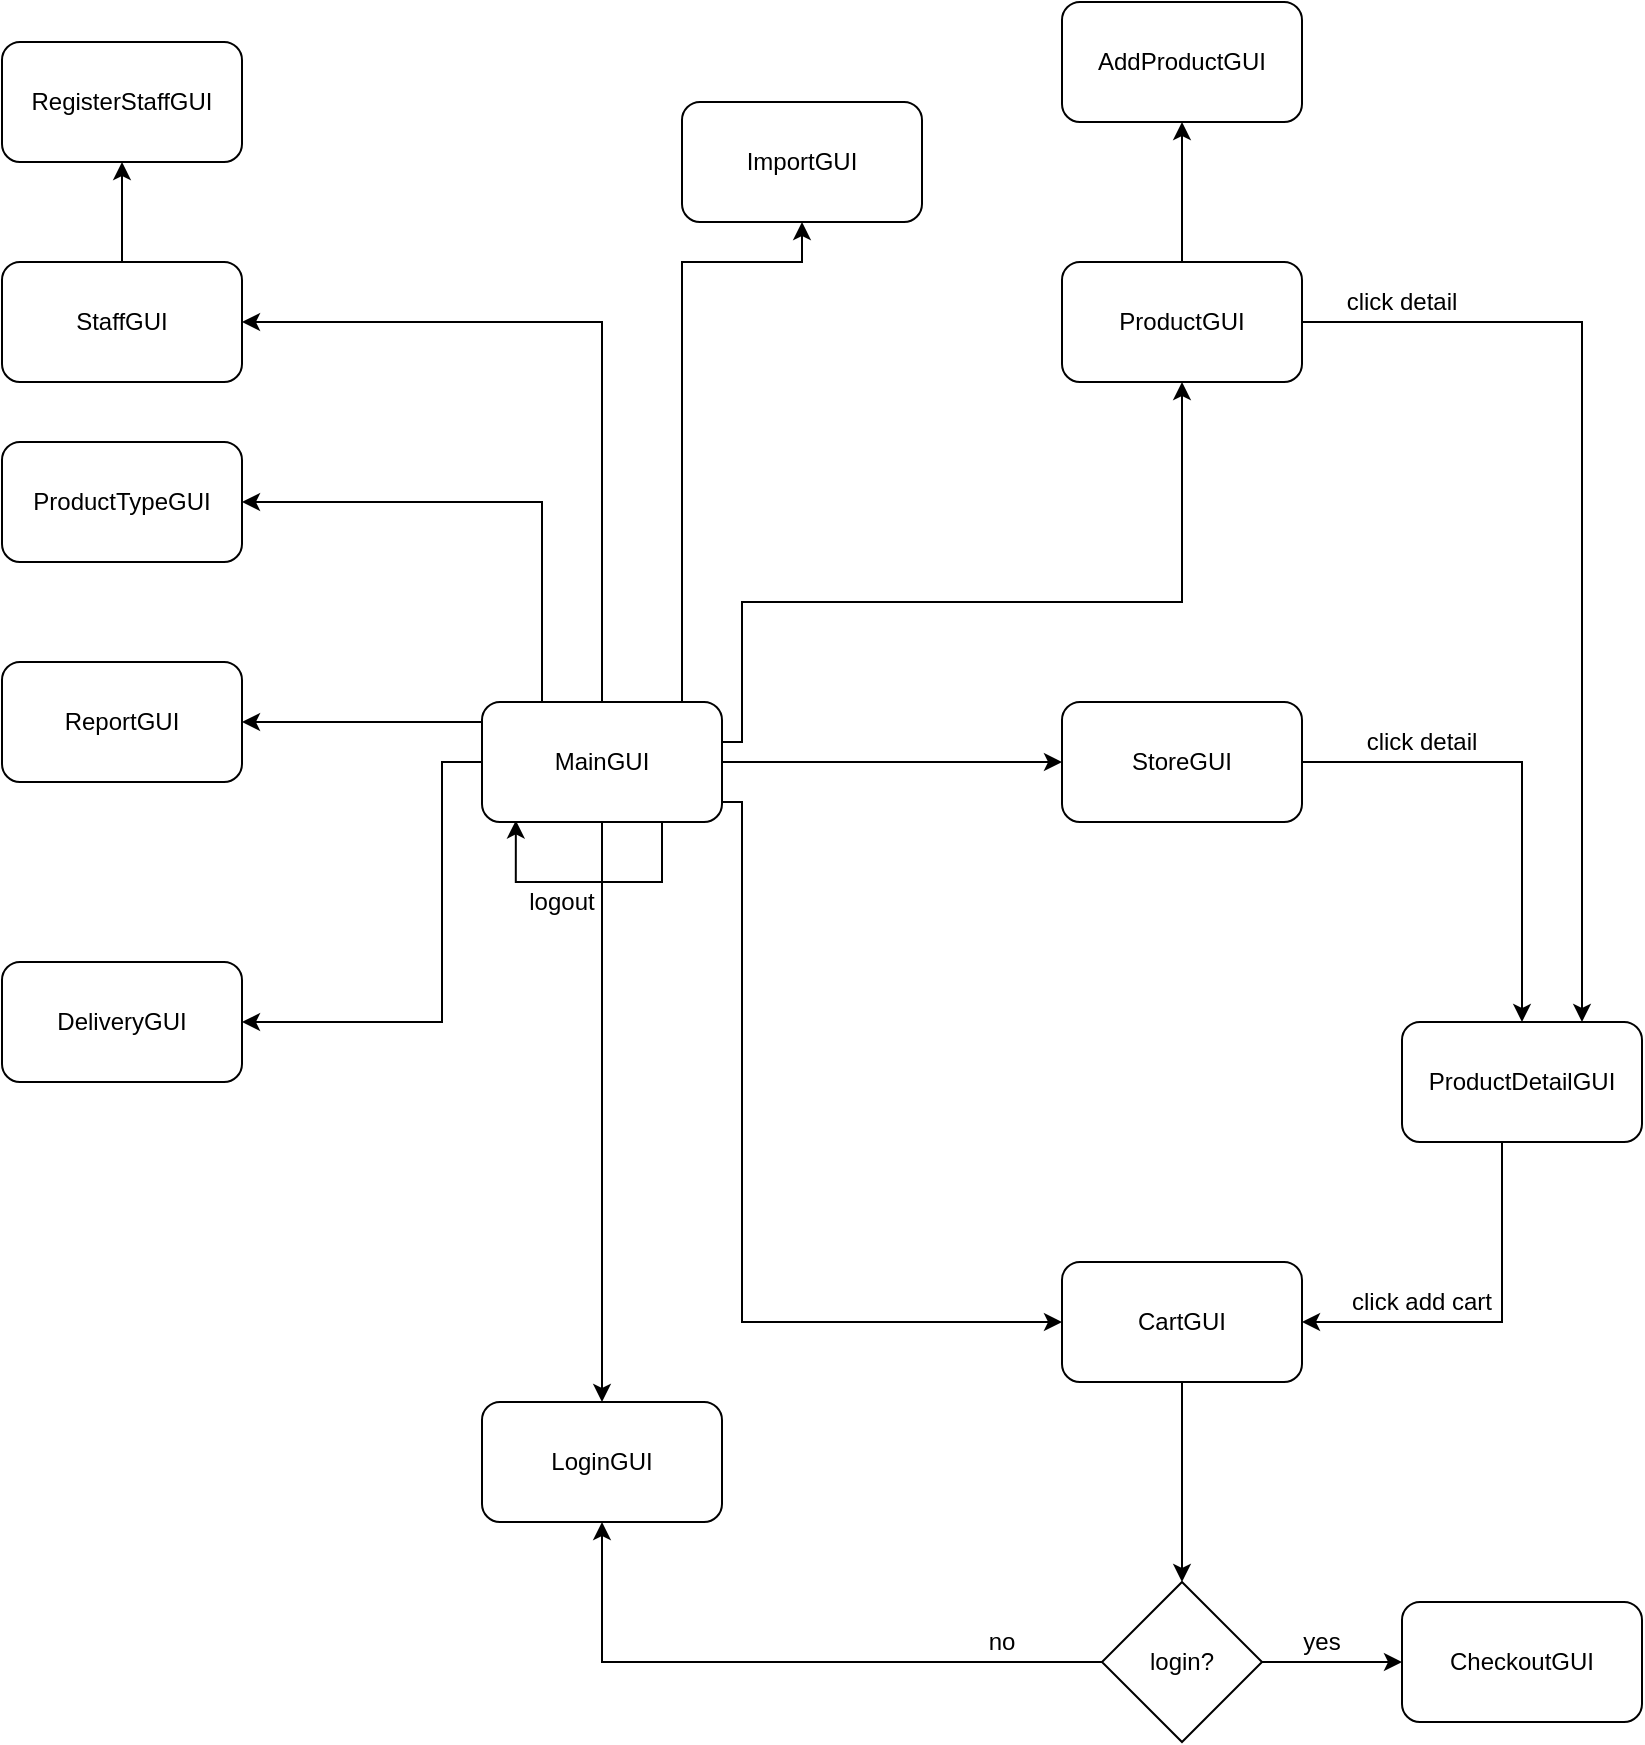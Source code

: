 <mxfile version="14.9.2" type="device"><diagram id="xkxMpdEHEgYnRmdt-CYR" name="Page-1"><mxGraphModel dx="1718" dy="935" grid="1" gridSize="10" guides="1" tooltips="1" connect="1" arrows="1" fold="1" page="1" pageScale="1" pageWidth="850" pageHeight="1100" math="0" shadow="0"><root><mxCell id="0"/><mxCell id="1" parent="0"/><mxCell id="QVLU1LPJaPugAG3oyB6_-5" style="edgeStyle=orthogonalEdgeStyle;rounded=0;orthogonalLoop=1;jettySize=auto;html=1;entryX=0.5;entryY=0;entryDx=0;entryDy=0;" edge="1" parent="1" source="QVLU1LPJaPugAG3oyB6_-1" target="QVLU1LPJaPugAG3oyB6_-4"><mxGeometry relative="1" as="geometry"><Array as="points"><mxPoint x="720" y="970"/><mxPoint x="720" y="970"/></Array></mxGeometry></mxCell><mxCell id="QVLU1LPJaPugAG3oyB6_-6" style="edgeStyle=orthogonalEdgeStyle;rounded=0;orthogonalLoop=1;jettySize=auto;html=1;entryX=0;entryY=0.5;entryDx=0;entryDy=0;" edge="1" parent="1" source="QVLU1LPJaPugAG3oyB6_-1" target="QVLU1LPJaPugAG3oyB6_-2"><mxGeometry relative="1" as="geometry"/></mxCell><mxCell id="QVLU1LPJaPugAG3oyB6_-7" style="edgeStyle=orthogonalEdgeStyle;rounded=0;orthogonalLoop=1;jettySize=auto;html=1;entryX=0;entryY=0.5;entryDx=0;entryDy=0;" edge="1" parent="1" source="QVLU1LPJaPugAG3oyB6_-1" target="QVLU1LPJaPugAG3oyB6_-3"><mxGeometry relative="1" as="geometry"><Array as="points"><mxPoint x="790" y="700"/><mxPoint x="790" y="960"/></Array></mxGeometry></mxCell><mxCell id="QVLU1LPJaPugAG3oyB6_-8" style="edgeStyle=orthogonalEdgeStyle;rounded=0;orthogonalLoop=1;jettySize=auto;html=1;entryX=0.141;entryY=0.987;entryDx=0;entryDy=0;entryPerimeter=0;exitX=0.75;exitY=1;exitDx=0;exitDy=0;" edge="1" parent="1" source="QVLU1LPJaPugAG3oyB6_-1" target="QVLU1LPJaPugAG3oyB6_-1"><mxGeometry relative="1" as="geometry"><mxPoint x="730" y="720" as="targetPoint"/><Array as="points"><mxPoint x="750" y="740"/><mxPoint x="677" y="740"/></Array></mxGeometry></mxCell><mxCell id="QVLU1LPJaPugAG3oyB6_-15" style="edgeStyle=orthogonalEdgeStyle;rounded=0;orthogonalLoop=1;jettySize=auto;html=1;exitX=0;exitY=0.5;exitDx=0;exitDy=0;entryX=1;entryY=0.5;entryDx=0;entryDy=0;" edge="1" parent="1" source="QVLU1LPJaPugAG3oyB6_-1" target="QVLU1LPJaPugAG3oyB6_-14"><mxGeometry relative="1" as="geometry"><Array as="points"><mxPoint x="640" y="680"/><mxPoint x="640" y="810"/></Array></mxGeometry></mxCell><mxCell id="QVLU1LPJaPugAG3oyB6_-16" style="edgeStyle=orthogonalEdgeStyle;rounded=0;orthogonalLoop=1;jettySize=auto;html=1;entryX=1;entryY=0.5;entryDx=0;entryDy=0;" edge="1" parent="1" source="QVLU1LPJaPugAG3oyB6_-1" target="QVLU1LPJaPugAG3oyB6_-12"><mxGeometry relative="1" as="geometry"><Array as="points"><mxPoint x="540" y="660"/><mxPoint x="540" y="660"/></Array></mxGeometry></mxCell><mxCell id="QVLU1LPJaPugAG3oyB6_-17" style="edgeStyle=orthogonalEdgeStyle;rounded=0;orthogonalLoop=1;jettySize=auto;html=1;entryX=1;entryY=0.5;entryDx=0;entryDy=0;" edge="1" parent="1" source="QVLU1LPJaPugAG3oyB6_-1" target="QVLU1LPJaPugAG3oyB6_-11"><mxGeometry relative="1" as="geometry"><Array as="points"><mxPoint x="720" y="460"/></Array></mxGeometry></mxCell><mxCell id="QVLU1LPJaPugAG3oyB6_-18" style="edgeStyle=orthogonalEdgeStyle;rounded=0;orthogonalLoop=1;jettySize=auto;html=1;" edge="1" parent="1" source="QVLU1LPJaPugAG3oyB6_-1" target="QVLU1LPJaPugAG3oyB6_-9"><mxGeometry relative="1" as="geometry"><Array as="points"><mxPoint x="790" y="670"/><mxPoint x="790" y="600"/><mxPoint x="1010" y="600"/></Array></mxGeometry></mxCell><mxCell id="QVLU1LPJaPugAG3oyB6_-19" style="edgeStyle=orthogonalEdgeStyle;rounded=0;orthogonalLoop=1;jettySize=auto;html=1;entryX=1;entryY=0.5;entryDx=0;entryDy=0;" edge="1" parent="1" source="QVLU1LPJaPugAG3oyB6_-1" target="QVLU1LPJaPugAG3oyB6_-10"><mxGeometry relative="1" as="geometry"><Array as="points"><mxPoint x="690" y="550"/></Array></mxGeometry></mxCell><mxCell id="QVLU1LPJaPugAG3oyB6_-20" style="edgeStyle=orthogonalEdgeStyle;rounded=0;orthogonalLoop=1;jettySize=auto;html=1;entryX=0.5;entryY=1;entryDx=0;entryDy=0;" edge="1" parent="1" source="QVLU1LPJaPugAG3oyB6_-1" target="QVLU1LPJaPugAG3oyB6_-13"><mxGeometry relative="1" as="geometry"><Array as="points"><mxPoint x="760" y="430"/><mxPoint x="820" y="430"/></Array></mxGeometry></mxCell><mxCell id="QVLU1LPJaPugAG3oyB6_-1" value="MainGUI" style="rounded=1;whiteSpace=wrap;html=1;" vertex="1" parent="1"><mxGeometry x="660" y="650" width="120" height="60" as="geometry"/></mxCell><mxCell id="QVLU1LPJaPugAG3oyB6_-23" style="edgeStyle=orthogonalEdgeStyle;rounded=0;orthogonalLoop=1;jettySize=auto;html=1;entryX=0.5;entryY=0;entryDx=0;entryDy=0;" edge="1" parent="1" source="QVLU1LPJaPugAG3oyB6_-2" target="QVLU1LPJaPugAG3oyB6_-22"><mxGeometry relative="1" as="geometry"/></mxCell><mxCell id="QVLU1LPJaPugAG3oyB6_-2" value="StoreGUI" style="rounded=1;whiteSpace=wrap;html=1;" vertex="1" parent="1"><mxGeometry x="950" y="650" width="120" height="60" as="geometry"/></mxCell><mxCell id="QVLU1LPJaPugAG3oyB6_-27" style="edgeStyle=orthogonalEdgeStyle;rounded=0;orthogonalLoop=1;jettySize=auto;html=1;entryX=0.5;entryY=0;entryDx=0;entryDy=0;" edge="1" parent="1" source="QVLU1LPJaPugAG3oyB6_-3" target="QVLU1LPJaPugAG3oyB6_-25"><mxGeometry relative="1" as="geometry"/></mxCell><mxCell id="QVLU1LPJaPugAG3oyB6_-3" value="CartGUI" style="rounded=1;whiteSpace=wrap;html=1;" vertex="1" parent="1"><mxGeometry x="950" y="930" width="120" height="60" as="geometry"/></mxCell><mxCell id="QVLU1LPJaPugAG3oyB6_-4" value="LoginGUI" style="rounded=1;whiteSpace=wrap;html=1;" vertex="1" parent="1"><mxGeometry x="660" y="1000" width="120" height="60" as="geometry"/></mxCell><mxCell id="QVLU1LPJaPugAG3oyB6_-29" style="edgeStyle=orthogonalEdgeStyle;rounded=0;orthogonalLoop=1;jettySize=auto;html=1;entryX=0.75;entryY=0;entryDx=0;entryDy=0;" edge="1" parent="1" source="QVLU1LPJaPugAG3oyB6_-9" target="QVLU1LPJaPugAG3oyB6_-22"><mxGeometry relative="1" as="geometry"/></mxCell><mxCell id="QVLU1LPJaPugAG3oyB6_-31" style="edgeStyle=orthogonalEdgeStyle;rounded=0;orthogonalLoop=1;jettySize=auto;html=1;entryX=0.5;entryY=1;entryDx=0;entryDy=0;" edge="1" parent="1" source="QVLU1LPJaPugAG3oyB6_-9" target="QVLU1LPJaPugAG3oyB6_-30"><mxGeometry relative="1" as="geometry"/></mxCell><mxCell id="QVLU1LPJaPugAG3oyB6_-9" value="ProductGUI" style="rounded=1;whiteSpace=wrap;html=1;" vertex="1" parent="1"><mxGeometry x="950" y="430" width="120" height="60" as="geometry"/></mxCell><mxCell id="QVLU1LPJaPugAG3oyB6_-10" value="ProductTypeGUI" style="rounded=1;whiteSpace=wrap;html=1;" vertex="1" parent="1"><mxGeometry x="420" y="520" width="120" height="60" as="geometry"/></mxCell><mxCell id="QVLU1LPJaPugAG3oyB6_-33" style="edgeStyle=orthogonalEdgeStyle;rounded=0;orthogonalLoop=1;jettySize=auto;html=1;entryX=0.5;entryY=1;entryDx=0;entryDy=0;" edge="1" parent="1" source="QVLU1LPJaPugAG3oyB6_-11" target="QVLU1LPJaPugAG3oyB6_-32"><mxGeometry relative="1" as="geometry"/></mxCell><mxCell id="QVLU1LPJaPugAG3oyB6_-11" value="StaffGUI" style="rounded=1;whiteSpace=wrap;html=1;" vertex="1" parent="1"><mxGeometry x="420" y="430" width="120" height="60" as="geometry"/></mxCell><mxCell id="QVLU1LPJaPugAG3oyB6_-12" value="ReportGUI" style="rounded=1;whiteSpace=wrap;html=1;" vertex="1" parent="1"><mxGeometry x="420" y="630" width="120" height="60" as="geometry"/></mxCell><mxCell id="QVLU1LPJaPugAG3oyB6_-13" value="ImportGUI" style="rounded=1;whiteSpace=wrap;html=1;" vertex="1" parent="1"><mxGeometry x="760" y="350" width="120" height="60" as="geometry"/></mxCell><mxCell id="QVLU1LPJaPugAG3oyB6_-14" value="DeliveryGUI" style="rounded=1;whiteSpace=wrap;html=1;" vertex="1" parent="1"><mxGeometry x="420" y="780" width="120" height="60" as="geometry"/></mxCell><mxCell id="QVLU1LPJaPugAG3oyB6_-21" value="CheckoutGUI" style="rounded=1;whiteSpace=wrap;html=1;" vertex="1" parent="1"><mxGeometry x="1120" y="1100" width="120" height="60" as="geometry"/></mxCell><mxCell id="QVLU1LPJaPugAG3oyB6_-24" style="edgeStyle=orthogonalEdgeStyle;rounded=0;orthogonalLoop=1;jettySize=auto;html=1;entryX=1;entryY=0.5;entryDx=0;entryDy=0;" edge="1" parent="1" source="QVLU1LPJaPugAG3oyB6_-22" target="QVLU1LPJaPugAG3oyB6_-3"><mxGeometry relative="1" as="geometry"><Array as="points"><mxPoint x="1170" y="960"/></Array></mxGeometry></mxCell><mxCell id="QVLU1LPJaPugAG3oyB6_-22" value="ProductDetailGUI" style="rounded=1;whiteSpace=wrap;html=1;" vertex="1" parent="1"><mxGeometry x="1120" y="810" width="120" height="60" as="geometry"/></mxCell><mxCell id="QVLU1LPJaPugAG3oyB6_-26" style="edgeStyle=orthogonalEdgeStyle;rounded=0;orthogonalLoop=1;jettySize=auto;html=1;" edge="1" parent="1" source="QVLU1LPJaPugAG3oyB6_-25" target="QVLU1LPJaPugAG3oyB6_-21"><mxGeometry relative="1" as="geometry"><Array as="points"><mxPoint x="990" y="1130"/><mxPoint x="990" y="1130"/></Array></mxGeometry></mxCell><mxCell id="QVLU1LPJaPugAG3oyB6_-28" style="edgeStyle=orthogonalEdgeStyle;rounded=0;orthogonalLoop=1;jettySize=auto;html=1;" edge="1" parent="1" source="QVLU1LPJaPugAG3oyB6_-25" target="QVLU1LPJaPugAG3oyB6_-4"><mxGeometry relative="1" as="geometry"/></mxCell><mxCell id="QVLU1LPJaPugAG3oyB6_-25" value="login?" style="rhombus;whiteSpace=wrap;html=1;" vertex="1" parent="1"><mxGeometry x="970" y="1090" width="80" height="80" as="geometry"/></mxCell><mxCell id="QVLU1LPJaPugAG3oyB6_-30" value="AddProductGUI" style="rounded=1;whiteSpace=wrap;html=1;" vertex="1" parent="1"><mxGeometry x="950" y="300" width="120" height="60" as="geometry"/></mxCell><mxCell id="QVLU1LPJaPugAG3oyB6_-32" value="RegisterStaffGUI" style="rounded=1;whiteSpace=wrap;html=1;" vertex="1" parent="1"><mxGeometry x="420" y="320" width="120" height="60" as="geometry"/></mxCell><mxCell id="QVLU1LPJaPugAG3oyB6_-34" value="logout" style="text;html=1;strokeColor=none;fillColor=none;align=center;verticalAlign=middle;whiteSpace=wrap;rounded=0;" vertex="1" parent="1"><mxGeometry x="680" y="740" width="40" height="20" as="geometry"/></mxCell><mxCell id="QVLU1LPJaPugAG3oyB6_-35" value="yes" style="text;html=1;strokeColor=none;fillColor=none;align=center;verticalAlign=middle;whiteSpace=wrap;rounded=0;" vertex="1" parent="1"><mxGeometry x="1060" y="1110" width="40" height="20" as="geometry"/></mxCell><mxCell id="QVLU1LPJaPugAG3oyB6_-37" value="no" style="text;html=1;strokeColor=none;fillColor=none;align=center;verticalAlign=middle;whiteSpace=wrap;rounded=0;" vertex="1" parent="1"><mxGeometry x="900" y="1110" width="40" height="20" as="geometry"/></mxCell><mxCell id="QVLU1LPJaPugAG3oyB6_-38" value="click detail" style="text;html=1;strokeColor=none;fillColor=none;align=center;verticalAlign=middle;whiteSpace=wrap;rounded=0;" vertex="1" parent="1"><mxGeometry x="1100" y="660" width="60" height="20" as="geometry"/></mxCell><mxCell id="QVLU1LPJaPugAG3oyB6_-39" value="click detail" style="text;html=1;strokeColor=none;fillColor=none;align=center;verticalAlign=middle;whiteSpace=wrap;rounded=0;" vertex="1" parent="1"><mxGeometry x="1090" y="440" width="60" height="20" as="geometry"/></mxCell><mxCell id="QVLU1LPJaPugAG3oyB6_-40" value="click add cart" style="text;html=1;strokeColor=none;fillColor=none;align=center;verticalAlign=middle;whiteSpace=wrap;rounded=0;" vertex="1" parent="1"><mxGeometry x="1090" y="940" width="80" height="20" as="geometry"/></mxCell></root></mxGraphModel></diagram></mxfile>